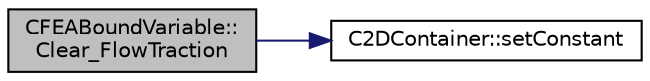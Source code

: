 digraph "CFEABoundVariable::Clear_FlowTraction"
{
 // LATEX_PDF_SIZE
  edge [fontname="Helvetica",fontsize="10",labelfontname="Helvetica",labelfontsize="10"];
  node [fontname="Helvetica",fontsize="10",shape=record];
  rankdir="LR";
  Node1 [label="CFEABoundVariable::\lClear_FlowTraction",height=0.2,width=0.4,color="black", fillcolor="grey75", style="filled", fontcolor="black",tooltip="Clear the flow traction residual."];
  Node1 -> Node2 [color="midnightblue",fontsize="10",style="solid",fontname="Helvetica"];
  Node2 [label="C2DContainer::setConstant",height=0.2,width=0.4,color="black", fillcolor="white", style="filled",URL="$classC2DContainer.html#ab9f8a545ab85abdd3291f0f65b4f411b",tooltip="Set value of all entries to \"value\"."];
}
